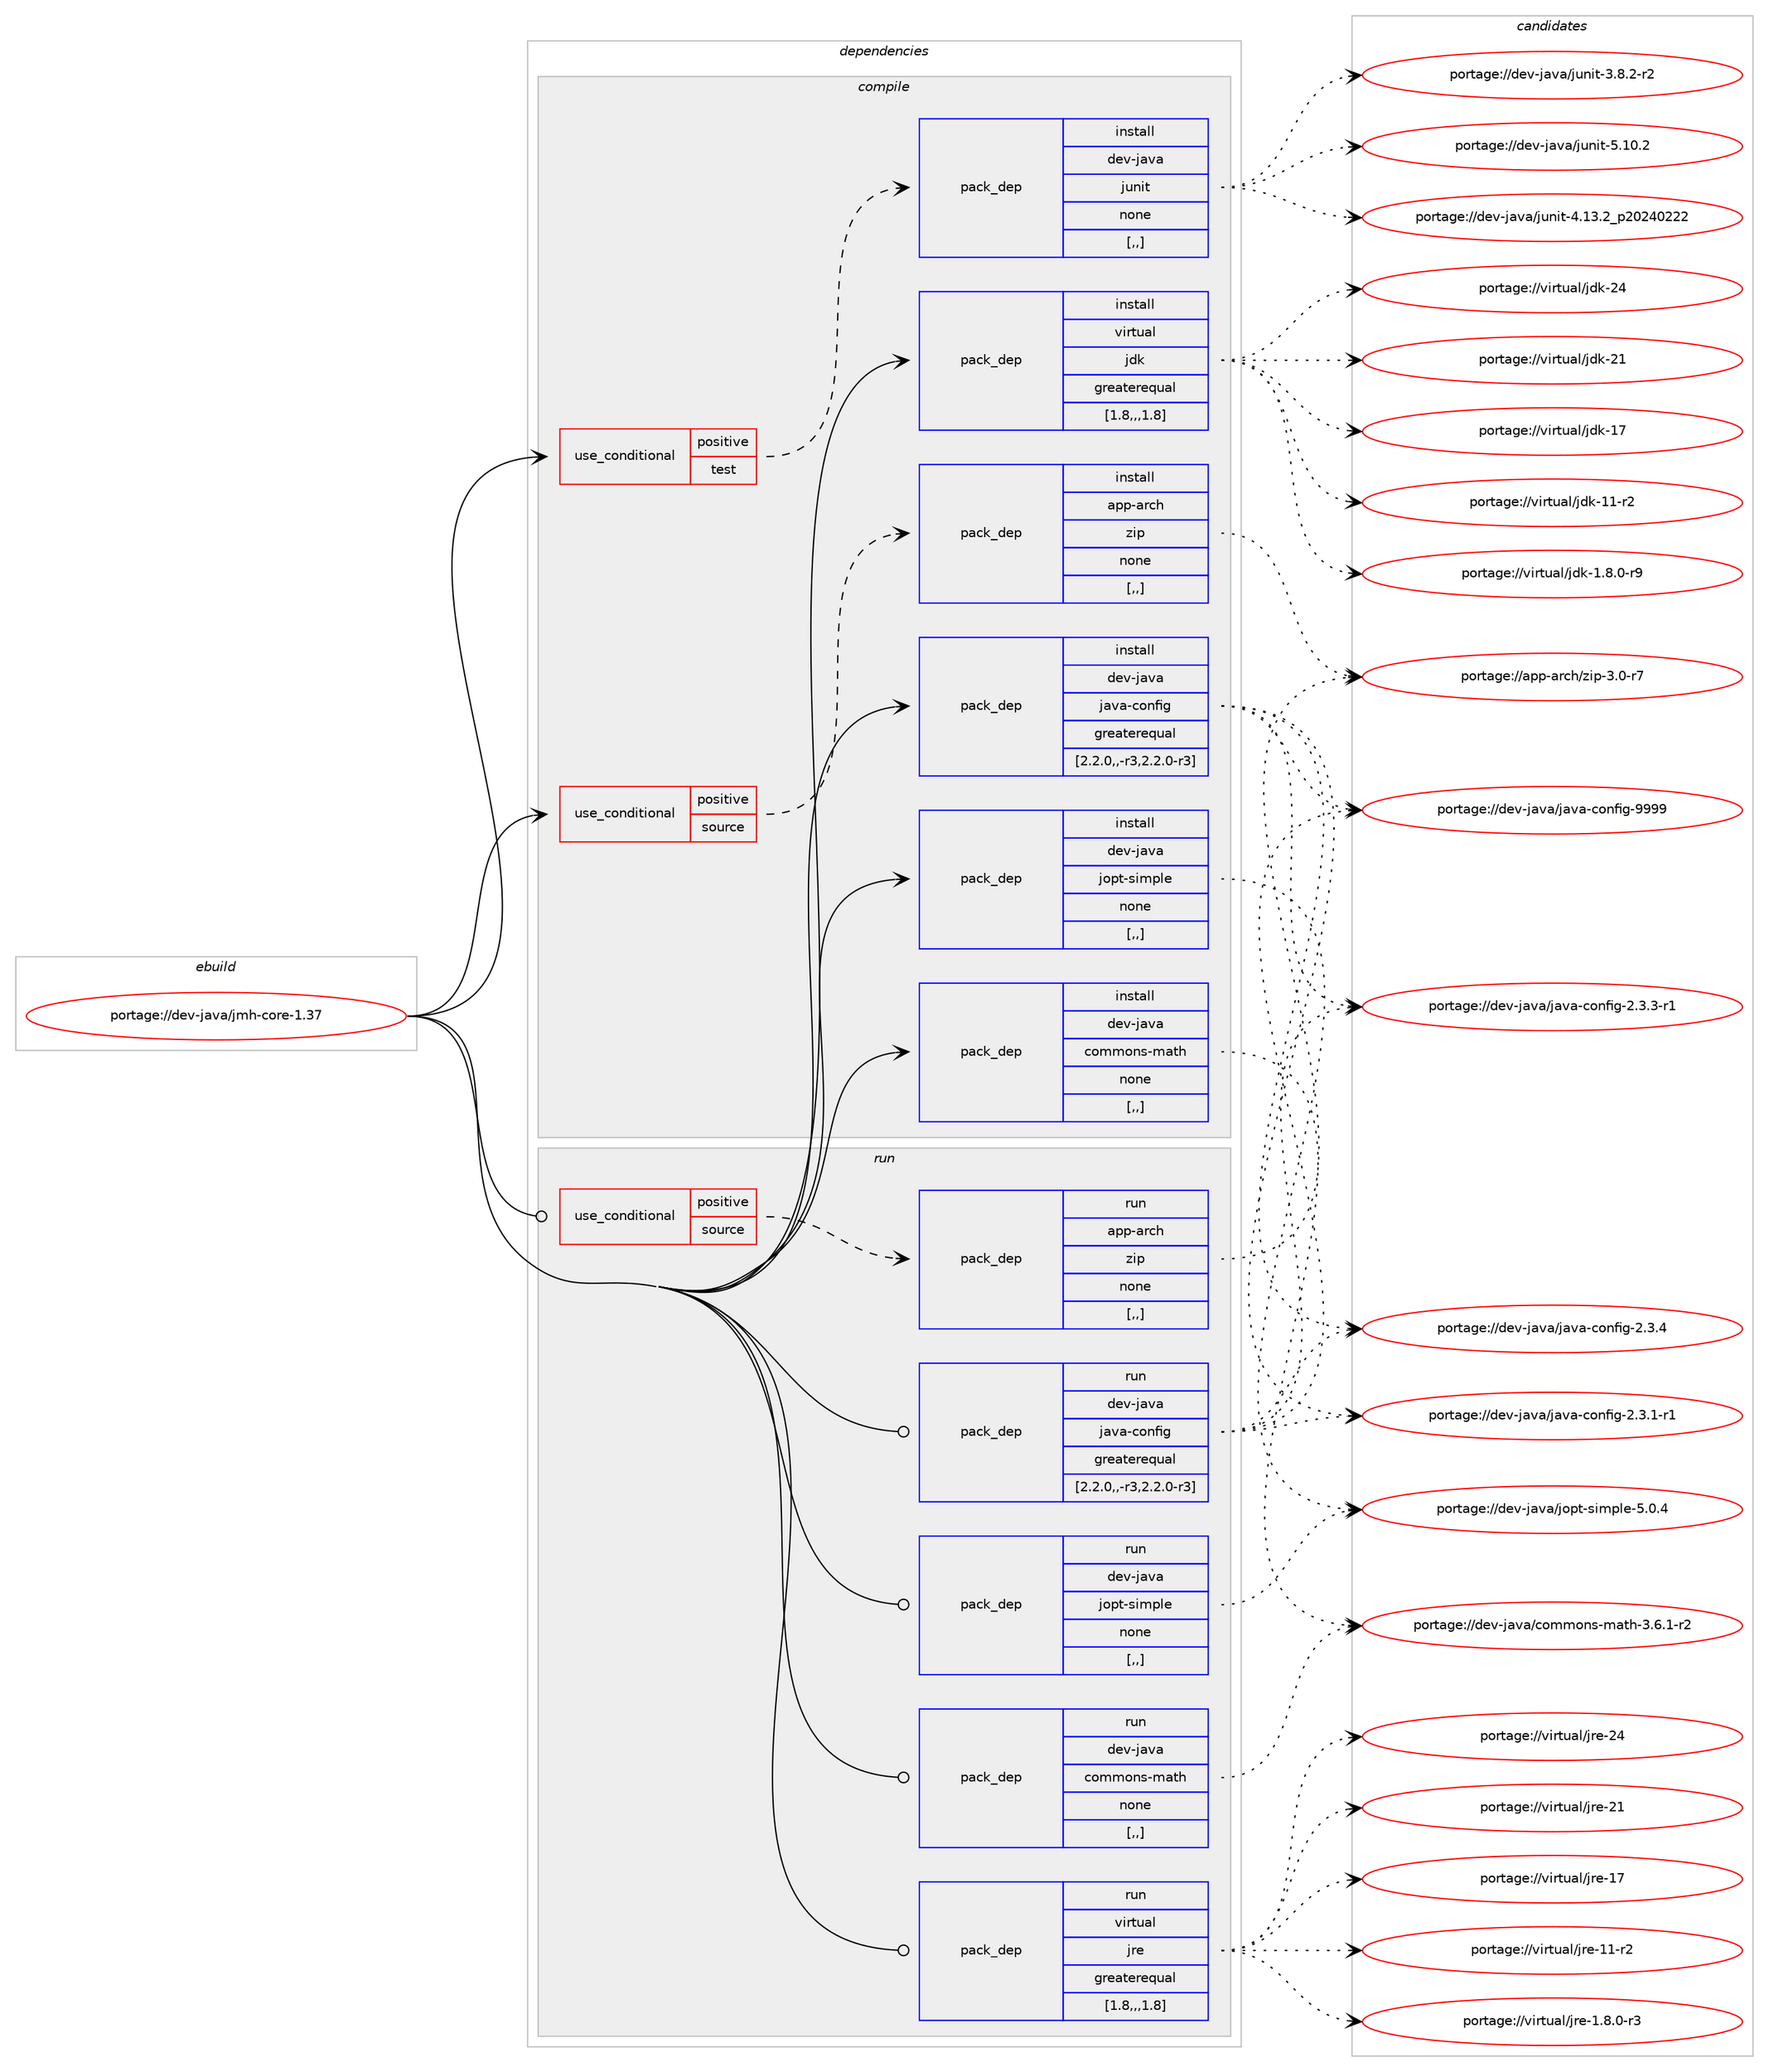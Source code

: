 digraph prolog {

# *************
# Graph options
# *************

newrank=true;
concentrate=true;
compound=true;
graph [rankdir=LR,fontname=Helvetica,fontsize=10,ranksep=1.5];#, ranksep=2.5, nodesep=0.2];
edge  [arrowhead=vee];
node  [fontname=Helvetica,fontsize=10];

# **********
# The ebuild
# **********

subgraph cluster_leftcol {
color=gray;
label=<<i>ebuild</i>>;
id [label="portage://dev-java/jmh-core-1.37", color=red, width=4, href="../dev-java/jmh-core-1.37.svg"];
}

# ****************
# The dependencies
# ****************

subgraph cluster_midcol {
color=gray;
label=<<i>dependencies</i>>;
subgraph cluster_compile {
fillcolor="#eeeeee";
style=filled;
label=<<i>compile</i>>;
subgraph cond22040 {
dependency95383 [label=<<TABLE BORDER="0" CELLBORDER="1" CELLSPACING="0" CELLPADDING="4"><TR><TD ROWSPAN="3" CELLPADDING="10">use_conditional</TD></TR><TR><TD>positive</TD></TR><TR><TD>source</TD></TR></TABLE>>, shape=none, color=red];
subgraph pack72286 {
dependency95384 [label=<<TABLE BORDER="0" CELLBORDER="1" CELLSPACING="0" CELLPADDING="4" WIDTH="220"><TR><TD ROWSPAN="6" CELLPADDING="30">pack_dep</TD></TR><TR><TD WIDTH="110">install</TD></TR><TR><TD>app-arch</TD></TR><TR><TD>zip</TD></TR><TR><TD>none</TD></TR><TR><TD>[,,]</TD></TR></TABLE>>, shape=none, color=blue];
}
dependency95383:e -> dependency95384:w [weight=20,style="dashed",arrowhead="vee"];
}
id:e -> dependency95383:w [weight=20,style="solid",arrowhead="vee"];
subgraph cond22041 {
dependency95385 [label=<<TABLE BORDER="0" CELLBORDER="1" CELLSPACING="0" CELLPADDING="4"><TR><TD ROWSPAN="3" CELLPADDING="10">use_conditional</TD></TR><TR><TD>positive</TD></TR><TR><TD>test</TD></TR></TABLE>>, shape=none, color=red];
subgraph pack72287 {
dependency95386 [label=<<TABLE BORDER="0" CELLBORDER="1" CELLSPACING="0" CELLPADDING="4" WIDTH="220"><TR><TD ROWSPAN="6" CELLPADDING="30">pack_dep</TD></TR><TR><TD WIDTH="110">install</TD></TR><TR><TD>dev-java</TD></TR><TR><TD>junit</TD></TR><TR><TD>none</TD></TR><TR><TD>[,,]</TD></TR></TABLE>>, shape=none, color=blue];
}
dependency95385:e -> dependency95386:w [weight=20,style="dashed",arrowhead="vee"];
}
id:e -> dependency95385:w [weight=20,style="solid",arrowhead="vee"];
subgraph pack72288 {
dependency95387 [label=<<TABLE BORDER="0" CELLBORDER="1" CELLSPACING="0" CELLPADDING="4" WIDTH="220"><TR><TD ROWSPAN="6" CELLPADDING="30">pack_dep</TD></TR><TR><TD WIDTH="110">install</TD></TR><TR><TD>dev-java</TD></TR><TR><TD>commons-math</TD></TR><TR><TD>none</TD></TR><TR><TD>[,,]</TD></TR></TABLE>>, shape=none, color=blue];
}
id:e -> dependency95387:w [weight=20,style="solid",arrowhead="vee"];
subgraph pack72289 {
dependency95388 [label=<<TABLE BORDER="0" CELLBORDER="1" CELLSPACING="0" CELLPADDING="4" WIDTH="220"><TR><TD ROWSPAN="6" CELLPADDING="30">pack_dep</TD></TR><TR><TD WIDTH="110">install</TD></TR><TR><TD>dev-java</TD></TR><TR><TD>java-config</TD></TR><TR><TD>greaterequal</TD></TR><TR><TD>[2.2.0,,-r3,2.2.0-r3]</TD></TR></TABLE>>, shape=none, color=blue];
}
id:e -> dependency95388:w [weight=20,style="solid",arrowhead="vee"];
subgraph pack72290 {
dependency95389 [label=<<TABLE BORDER="0" CELLBORDER="1" CELLSPACING="0" CELLPADDING="4" WIDTH="220"><TR><TD ROWSPAN="6" CELLPADDING="30">pack_dep</TD></TR><TR><TD WIDTH="110">install</TD></TR><TR><TD>dev-java</TD></TR><TR><TD>jopt-simple</TD></TR><TR><TD>none</TD></TR><TR><TD>[,,]</TD></TR></TABLE>>, shape=none, color=blue];
}
id:e -> dependency95389:w [weight=20,style="solid",arrowhead="vee"];
subgraph pack72291 {
dependency95390 [label=<<TABLE BORDER="0" CELLBORDER="1" CELLSPACING="0" CELLPADDING="4" WIDTH="220"><TR><TD ROWSPAN="6" CELLPADDING="30">pack_dep</TD></TR><TR><TD WIDTH="110">install</TD></TR><TR><TD>virtual</TD></TR><TR><TD>jdk</TD></TR><TR><TD>greaterequal</TD></TR><TR><TD>[1.8,,,1.8]</TD></TR></TABLE>>, shape=none, color=blue];
}
id:e -> dependency95390:w [weight=20,style="solid",arrowhead="vee"];
}
subgraph cluster_compileandrun {
fillcolor="#eeeeee";
style=filled;
label=<<i>compile and run</i>>;
}
subgraph cluster_run {
fillcolor="#eeeeee";
style=filled;
label=<<i>run</i>>;
subgraph cond22042 {
dependency95391 [label=<<TABLE BORDER="0" CELLBORDER="1" CELLSPACING="0" CELLPADDING="4"><TR><TD ROWSPAN="3" CELLPADDING="10">use_conditional</TD></TR><TR><TD>positive</TD></TR><TR><TD>source</TD></TR></TABLE>>, shape=none, color=red];
subgraph pack72292 {
dependency95392 [label=<<TABLE BORDER="0" CELLBORDER="1" CELLSPACING="0" CELLPADDING="4" WIDTH="220"><TR><TD ROWSPAN="6" CELLPADDING="30">pack_dep</TD></TR><TR><TD WIDTH="110">run</TD></TR><TR><TD>app-arch</TD></TR><TR><TD>zip</TD></TR><TR><TD>none</TD></TR><TR><TD>[,,]</TD></TR></TABLE>>, shape=none, color=blue];
}
dependency95391:e -> dependency95392:w [weight=20,style="dashed",arrowhead="vee"];
}
id:e -> dependency95391:w [weight=20,style="solid",arrowhead="odot"];
subgraph pack72293 {
dependency95393 [label=<<TABLE BORDER="0" CELLBORDER="1" CELLSPACING="0" CELLPADDING="4" WIDTH="220"><TR><TD ROWSPAN="6" CELLPADDING="30">pack_dep</TD></TR><TR><TD WIDTH="110">run</TD></TR><TR><TD>dev-java</TD></TR><TR><TD>commons-math</TD></TR><TR><TD>none</TD></TR><TR><TD>[,,]</TD></TR></TABLE>>, shape=none, color=blue];
}
id:e -> dependency95393:w [weight=20,style="solid",arrowhead="odot"];
subgraph pack72294 {
dependency95394 [label=<<TABLE BORDER="0" CELLBORDER="1" CELLSPACING="0" CELLPADDING="4" WIDTH="220"><TR><TD ROWSPAN="6" CELLPADDING="30">pack_dep</TD></TR><TR><TD WIDTH="110">run</TD></TR><TR><TD>dev-java</TD></TR><TR><TD>java-config</TD></TR><TR><TD>greaterequal</TD></TR><TR><TD>[2.2.0,,-r3,2.2.0-r3]</TD></TR></TABLE>>, shape=none, color=blue];
}
id:e -> dependency95394:w [weight=20,style="solid",arrowhead="odot"];
subgraph pack72295 {
dependency95395 [label=<<TABLE BORDER="0" CELLBORDER="1" CELLSPACING="0" CELLPADDING="4" WIDTH="220"><TR><TD ROWSPAN="6" CELLPADDING="30">pack_dep</TD></TR><TR><TD WIDTH="110">run</TD></TR><TR><TD>dev-java</TD></TR><TR><TD>jopt-simple</TD></TR><TR><TD>none</TD></TR><TR><TD>[,,]</TD></TR></TABLE>>, shape=none, color=blue];
}
id:e -> dependency95395:w [weight=20,style="solid",arrowhead="odot"];
subgraph pack72296 {
dependency95396 [label=<<TABLE BORDER="0" CELLBORDER="1" CELLSPACING="0" CELLPADDING="4" WIDTH="220"><TR><TD ROWSPAN="6" CELLPADDING="30">pack_dep</TD></TR><TR><TD WIDTH="110">run</TD></TR><TR><TD>virtual</TD></TR><TR><TD>jre</TD></TR><TR><TD>greaterequal</TD></TR><TR><TD>[1.8,,,1.8]</TD></TR></TABLE>>, shape=none, color=blue];
}
id:e -> dependency95396:w [weight=20,style="solid",arrowhead="odot"];
}
}

# **************
# The candidates
# **************

subgraph cluster_choices {
rank=same;
color=gray;
label=<<i>candidates</i>>;

subgraph choice72286 {
color=black;
nodesep=1;
choice9711211245971149910447122105112455146484511455 [label="portage://app-arch/zip-3.0-r7", color=red, width=4,href="../app-arch/zip-3.0-r7.svg"];
dependency95384:e -> choice9711211245971149910447122105112455146484511455:w [style=dotted,weight="100"];
}
subgraph choice72287 {
color=black;
nodesep=1;
choice1001011184510697118974710611711010511645534649484650 [label="portage://dev-java/junit-5.10.2", color=red, width=4,href="../dev-java/junit-5.10.2.svg"];
choice1001011184510697118974710611711010511645524649514650951125048505248505050 [label="portage://dev-java/junit-4.13.2_p20240222", color=red, width=4,href="../dev-java/junit-4.13.2_p20240222.svg"];
choice100101118451069711897471061171101051164551465646504511450 [label="portage://dev-java/junit-3.8.2-r2", color=red, width=4,href="../dev-java/junit-3.8.2-r2.svg"];
dependency95386:e -> choice1001011184510697118974710611711010511645534649484650:w [style=dotted,weight="100"];
dependency95386:e -> choice1001011184510697118974710611711010511645524649514650951125048505248505050:w [style=dotted,weight="100"];
dependency95386:e -> choice100101118451069711897471061171101051164551465646504511450:w [style=dotted,weight="100"];
}
subgraph choice72288 {
color=black;
nodesep=1;
choice100101118451069711897479911110910911111011545109971161044551465446494511450 [label="portage://dev-java/commons-math-3.6.1-r2", color=red, width=4,href="../dev-java/commons-math-3.6.1-r2.svg"];
dependency95387:e -> choice100101118451069711897479911110910911111011545109971161044551465446494511450:w [style=dotted,weight="100"];
}
subgraph choice72289 {
color=black;
nodesep=1;
choice10010111845106971189747106971189745991111101021051034557575757 [label="portage://dev-java/java-config-9999", color=red, width=4,href="../dev-java/java-config-9999.svg"];
choice1001011184510697118974710697118974599111110102105103455046514652 [label="portage://dev-java/java-config-2.3.4", color=red, width=4,href="../dev-java/java-config-2.3.4.svg"];
choice10010111845106971189747106971189745991111101021051034550465146514511449 [label="portage://dev-java/java-config-2.3.3-r1", color=red, width=4,href="../dev-java/java-config-2.3.3-r1.svg"];
choice10010111845106971189747106971189745991111101021051034550465146494511449 [label="portage://dev-java/java-config-2.3.1-r1", color=red, width=4,href="../dev-java/java-config-2.3.1-r1.svg"];
dependency95388:e -> choice10010111845106971189747106971189745991111101021051034557575757:w [style=dotted,weight="100"];
dependency95388:e -> choice1001011184510697118974710697118974599111110102105103455046514652:w [style=dotted,weight="100"];
dependency95388:e -> choice10010111845106971189747106971189745991111101021051034550465146514511449:w [style=dotted,weight="100"];
dependency95388:e -> choice10010111845106971189747106971189745991111101021051034550465146494511449:w [style=dotted,weight="100"];
}
subgraph choice72290 {
color=black;
nodesep=1;
choice1001011184510697118974710611111211645115105109112108101455346484652 [label="portage://dev-java/jopt-simple-5.0.4", color=red, width=4,href="../dev-java/jopt-simple-5.0.4.svg"];
dependency95389:e -> choice1001011184510697118974710611111211645115105109112108101455346484652:w [style=dotted,weight="100"];
}
subgraph choice72291 {
color=black;
nodesep=1;
choice1181051141161179710847106100107455052 [label="portage://virtual/jdk-24", color=red, width=4,href="../virtual/jdk-24.svg"];
choice1181051141161179710847106100107455049 [label="portage://virtual/jdk-21", color=red, width=4,href="../virtual/jdk-21.svg"];
choice1181051141161179710847106100107454955 [label="portage://virtual/jdk-17", color=red, width=4,href="../virtual/jdk-17.svg"];
choice11810511411611797108471061001074549494511450 [label="portage://virtual/jdk-11-r2", color=red, width=4,href="../virtual/jdk-11-r2.svg"];
choice11810511411611797108471061001074549465646484511457 [label="portage://virtual/jdk-1.8.0-r9", color=red, width=4,href="../virtual/jdk-1.8.0-r9.svg"];
dependency95390:e -> choice1181051141161179710847106100107455052:w [style=dotted,weight="100"];
dependency95390:e -> choice1181051141161179710847106100107455049:w [style=dotted,weight="100"];
dependency95390:e -> choice1181051141161179710847106100107454955:w [style=dotted,weight="100"];
dependency95390:e -> choice11810511411611797108471061001074549494511450:w [style=dotted,weight="100"];
dependency95390:e -> choice11810511411611797108471061001074549465646484511457:w [style=dotted,weight="100"];
}
subgraph choice72292 {
color=black;
nodesep=1;
choice9711211245971149910447122105112455146484511455 [label="portage://app-arch/zip-3.0-r7", color=red, width=4,href="../app-arch/zip-3.0-r7.svg"];
dependency95392:e -> choice9711211245971149910447122105112455146484511455:w [style=dotted,weight="100"];
}
subgraph choice72293 {
color=black;
nodesep=1;
choice100101118451069711897479911110910911111011545109971161044551465446494511450 [label="portage://dev-java/commons-math-3.6.1-r2", color=red, width=4,href="../dev-java/commons-math-3.6.1-r2.svg"];
dependency95393:e -> choice100101118451069711897479911110910911111011545109971161044551465446494511450:w [style=dotted,weight="100"];
}
subgraph choice72294 {
color=black;
nodesep=1;
choice10010111845106971189747106971189745991111101021051034557575757 [label="portage://dev-java/java-config-9999", color=red, width=4,href="../dev-java/java-config-9999.svg"];
choice1001011184510697118974710697118974599111110102105103455046514652 [label="portage://dev-java/java-config-2.3.4", color=red, width=4,href="../dev-java/java-config-2.3.4.svg"];
choice10010111845106971189747106971189745991111101021051034550465146514511449 [label="portage://dev-java/java-config-2.3.3-r1", color=red, width=4,href="../dev-java/java-config-2.3.3-r1.svg"];
choice10010111845106971189747106971189745991111101021051034550465146494511449 [label="portage://dev-java/java-config-2.3.1-r1", color=red, width=4,href="../dev-java/java-config-2.3.1-r1.svg"];
dependency95394:e -> choice10010111845106971189747106971189745991111101021051034557575757:w [style=dotted,weight="100"];
dependency95394:e -> choice1001011184510697118974710697118974599111110102105103455046514652:w [style=dotted,weight="100"];
dependency95394:e -> choice10010111845106971189747106971189745991111101021051034550465146514511449:w [style=dotted,weight="100"];
dependency95394:e -> choice10010111845106971189747106971189745991111101021051034550465146494511449:w [style=dotted,weight="100"];
}
subgraph choice72295 {
color=black;
nodesep=1;
choice1001011184510697118974710611111211645115105109112108101455346484652 [label="portage://dev-java/jopt-simple-5.0.4", color=red, width=4,href="../dev-java/jopt-simple-5.0.4.svg"];
dependency95395:e -> choice1001011184510697118974710611111211645115105109112108101455346484652:w [style=dotted,weight="100"];
}
subgraph choice72296 {
color=black;
nodesep=1;
choice1181051141161179710847106114101455052 [label="portage://virtual/jre-24", color=red, width=4,href="../virtual/jre-24.svg"];
choice1181051141161179710847106114101455049 [label="portage://virtual/jre-21", color=red, width=4,href="../virtual/jre-21.svg"];
choice1181051141161179710847106114101454955 [label="portage://virtual/jre-17", color=red, width=4,href="../virtual/jre-17.svg"];
choice11810511411611797108471061141014549494511450 [label="portage://virtual/jre-11-r2", color=red, width=4,href="../virtual/jre-11-r2.svg"];
choice11810511411611797108471061141014549465646484511451 [label="portage://virtual/jre-1.8.0-r3", color=red, width=4,href="../virtual/jre-1.8.0-r3.svg"];
dependency95396:e -> choice1181051141161179710847106114101455052:w [style=dotted,weight="100"];
dependency95396:e -> choice1181051141161179710847106114101455049:w [style=dotted,weight="100"];
dependency95396:e -> choice1181051141161179710847106114101454955:w [style=dotted,weight="100"];
dependency95396:e -> choice11810511411611797108471061141014549494511450:w [style=dotted,weight="100"];
dependency95396:e -> choice11810511411611797108471061141014549465646484511451:w [style=dotted,weight="100"];
}
}

}
